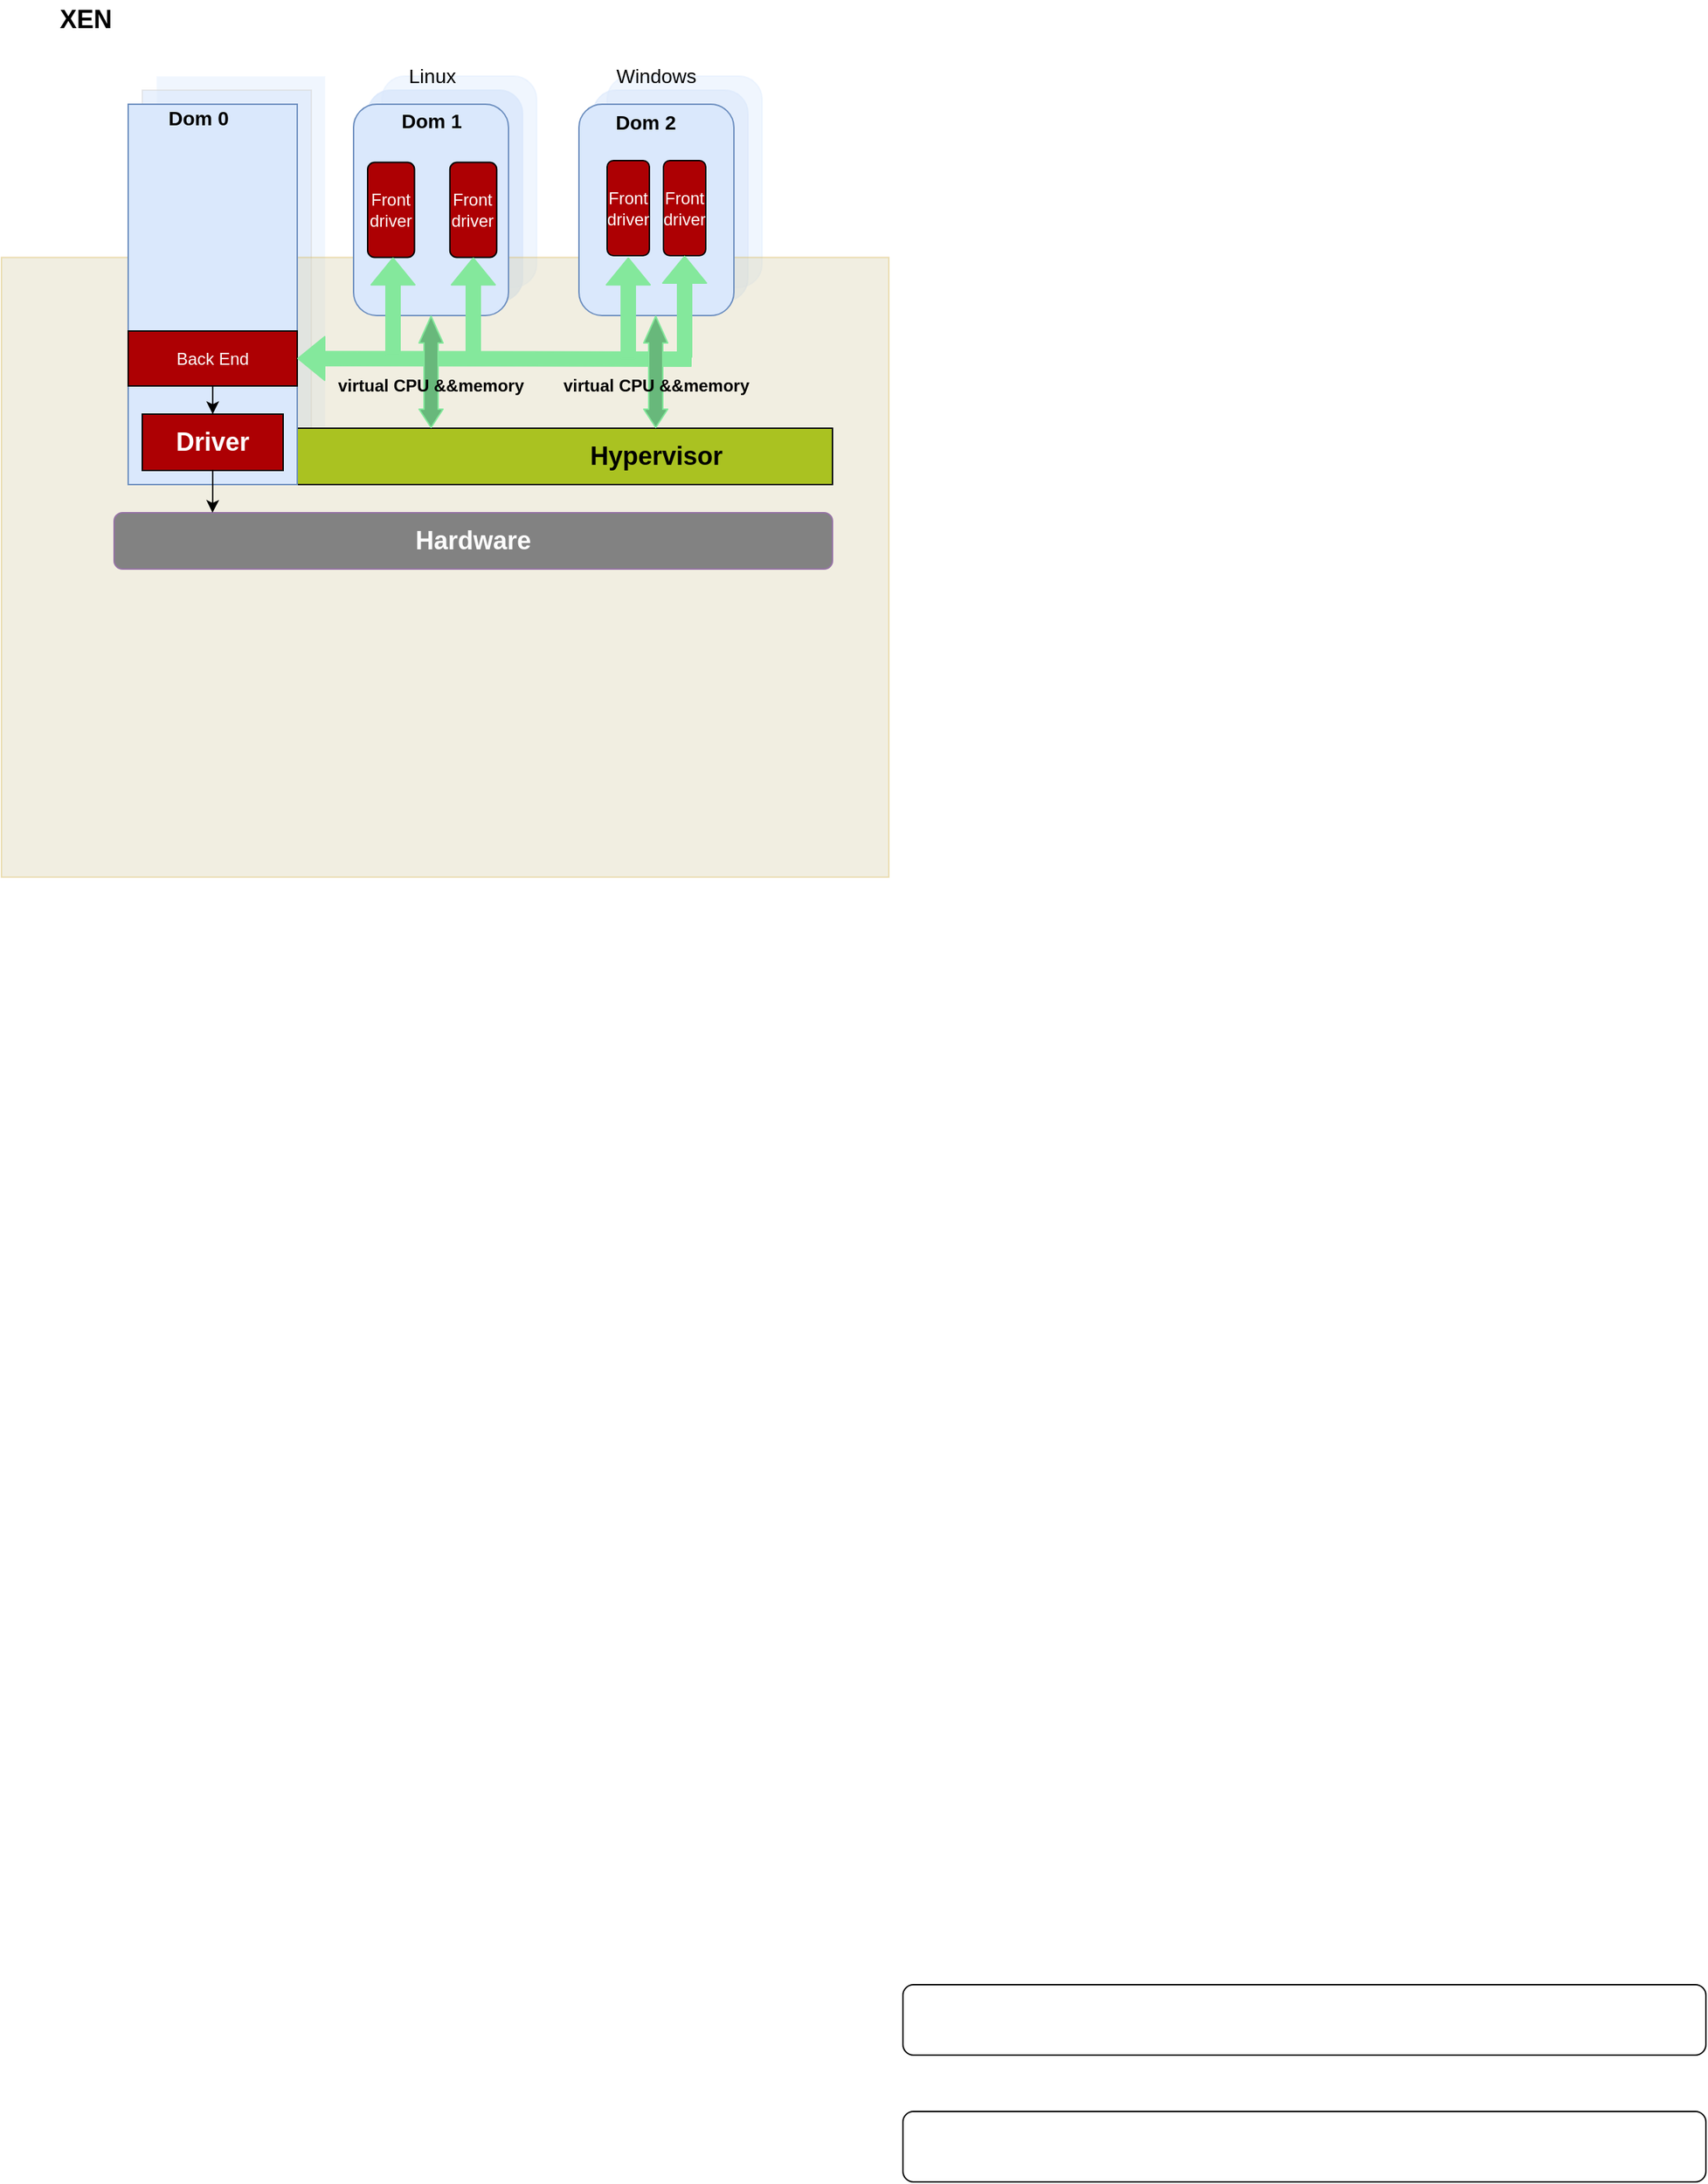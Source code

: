 <mxfile version="12.9.9" type="github"><diagram id="32UEekBCn8qYaojK6iJV" name="第 1 页"><mxGraphModel dx="946" dy="495" grid="1" gridSize="10" guides="1" tooltips="1" connect="1" arrows="1" fold="1" page="1" pageScale="1" pageWidth="3300" pageHeight="2339" math="0" shadow="0"><root><mxCell id="0"/><mxCell id="1" parent="0"/><mxCell id="HhgObJwQdk2SC-uS6xLr-49" value="" style="rounded=1;whiteSpace=wrap;html=1;fillColor=#dae8fc;strokeColor=#DAE8FC;opacity=40;" vertex="1" parent="1"><mxGeometry x="510" y="285" width="110" height="150" as="geometry"/></mxCell><mxCell id="HhgObJwQdk2SC-uS6xLr-48" value="" style="rounded=1;whiteSpace=wrap;html=1;fillColor=#dae8fc;strokeColor=#DAE8FC;opacity=60;" vertex="1" parent="1"><mxGeometry x="500" y="295" width="110" height="150" as="geometry"/></mxCell><mxCell id="HhgObJwQdk2SC-uS6xLr-47" value="" style="rounded=1;whiteSpace=wrap;html=1;fillColor=#dae8fc;strokeColor=#DAE8FC;opacity=40;" vertex="1" parent="1"><mxGeometry x="350" y="285" width="110" height="150" as="geometry"/></mxCell><mxCell id="HhgObJwQdk2SC-uS6xLr-46" value="" style="rounded=1;whiteSpace=wrap;html=1;fillColor=#dae8fc;strokeColor=#DAE8FC;opacity=80;" vertex="1" parent="1"><mxGeometry x="340" y="295" width="110" height="150" as="geometry"/></mxCell><mxCell id="HhgObJwQdk2SC-uS6xLr-44" value="" style="rounded=0;whiteSpace=wrap;html=1;fillColor=#DAE8FC;opacity=40;strokeColor=#FFFFFF;" vertex="1" parent="1"><mxGeometry x="190" y="285" width="120" height="270" as="geometry"/></mxCell><mxCell id="HhgObJwQdk2SC-uS6xLr-43" value="" style="rounded=0;whiteSpace=wrap;html=1;fillColor=#DAE8FC;opacity=60;strokeColor=#DBDBDB;" vertex="1" parent="1"><mxGeometry x="180" y="295" width="120" height="270" as="geometry"/></mxCell><mxCell id="HhgObJwQdk2SC-uS6xLr-42" value="" style="rounded=0;whiteSpace=wrap;html=1;shadow=0;glass=0;fillColor=#DCD5B4;opacity=40;strokeColor=#d6b656;" vertex="1" parent="1"><mxGeometry x="80" y="413.75" width="630" height="440" as="geometry"/></mxCell><mxCell id="HhgObJwQdk2SC-uS6xLr-1" value="&lt;font style=&quot;font-size: 18px&quot; color=&quot;#fcfcfc&quot;&gt;&lt;b&gt;Hardware&lt;/b&gt;&lt;/font&gt;" style="rounded=1;whiteSpace=wrap;html=1;fillColor=#828282;strokeColor=#9673a6;" vertex="1" parent="1"><mxGeometry x="160" y="595" width="510" height="40" as="geometry"/></mxCell><mxCell id="HhgObJwQdk2SC-uS6xLr-2" value="" style="rounded=0;whiteSpace=wrap;html=1;fillColor=#AAC221;" vertex="1" parent="1"><mxGeometry x="290" y="535" width="380" height="40" as="geometry"/></mxCell><mxCell id="HhgObJwQdk2SC-uS6xLr-4" value="&lt;font style=&quot;font-size: 18px&quot;&gt;&lt;b&gt;Hypervisor&lt;/b&gt;&lt;/font&gt;" style="text;html=1;strokeColor=none;fillColor=none;align=center;verticalAlign=middle;whiteSpace=wrap;rounded=0;" vertex="1" parent="1"><mxGeometry x="510" y="545" width="70" height="20" as="geometry"/></mxCell><mxCell id="HhgObJwQdk2SC-uS6xLr-8" value="" style="rounded=1;whiteSpace=wrap;html=1;fillColor=#dae8fc;strokeColor=#6c8ebf;" vertex="1" parent="1"><mxGeometry x="490" y="305" width="110" height="150" as="geometry"/></mxCell><mxCell id="HhgObJwQdk2SC-uS6xLr-9" value="" style="rounded=1;whiteSpace=wrap;html=1;fillColor=#dae8fc;strokeColor=#6c8ebf;" vertex="1" parent="1"><mxGeometry x="330" y="305" width="110" height="150" as="geometry"/></mxCell><mxCell id="HhgObJwQdk2SC-uS6xLr-10" value="" style="rounded=0;whiteSpace=wrap;html=1;fillColor=#dae8fc;strokeColor=#6c8ebf;" vertex="1" parent="1"><mxGeometry x="170" y="305" width="120" height="270" as="geometry"/></mxCell><mxCell id="HhgObJwQdk2SC-uS6xLr-52" style="edgeStyle=orthogonalEdgeStyle;rounded=0;orthogonalLoop=1;jettySize=auto;html=1;entryX=0.137;entryY=0;entryDx=0;entryDy=0;entryPerimeter=0;strokeColor=#000000;fillColor=#68B87B;" edge="1" parent="1" source="HhgObJwQdk2SC-uS6xLr-13" target="HhgObJwQdk2SC-uS6xLr-1"><mxGeometry relative="1" as="geometry"/></mxCell><mxCell id="HhgObJwQdk2SC-uS6xLr-13" value="&lt;font style=&quot;font-size: 18px&quot; color=&quot;#ffffff&quot;&gt;&lt;b&gt;Driver&lt;/b&gt;&lt;/font&gt;" style="rounded=0;whiteSpace=wrap;html=1;fillColor=#AD0003;" vertex="1" parent="1"><mxGeometry x="180" y="525" width="100" height="40" as="geometry"/></mxCell><mxCell id="HhgObJwQdk2SC-uS6xLr-51" style="edgeStyle=orthogonalEdgeStyle;rounded=0;orthogonalLoop=1;jettySize=auto;html=1;entryX=0.5;entryY=0;entryDx=0;entryDy=0;strokeColor=#000000;fillColor=#68B87B;" edge="1" parent="1" source="HhgObJwQdk2SC-uS6xLr-14" target="HhgObJwQdk2SC-uS6xLr-13"><mxGeometry relative="1" as="geometry"/></mxCell><mxCell id="HhgObJwQdk2SC-uS6xLr-14" value="&lt;font color=&quot;#fcfcfc&quot;&gt;Back End&lt;/font&gt;" style="rounded=0;whiteSpace=wrap;html=1;fillColor=#AD0003;" vertex="1" parent="1"><mxGeometry x="170" y="466" width="120" height="39" as="geometry"/></mxCell><mxCell id="HhgObJwQdk2SC-uS6xLr-15" value="&lt;font style=&quot;font-size: 14px&quot;&gt;&lt;b&gt;Dom 0&lt;/b&gt;&lt;/font&gt;" style="text;html=1;strokeColor=none;fillColor=none;align=center;verticalAlign=middle;whiteSpace=wrap;rounded=0;" vertex="1" parent="1"><mxGeometry x="190" y="305" width="60" height="20" as="geometry"/></mxCell><mxCell id="HhgObJwQdk2SC-uS6xLr-16" value="&lt;b style=&quot;font-size: 14px&quot;&gt;Dom 1&lt;/b&gt;" style="text;html=1;strokeColor=none;fillColor=none;align=center;verticalAlign=middle;whiteSpace=wrap;rounded=0;" vertex="1" parent="1"><mxGeometry x="358" y="307" width="55" height="20" as="geometry"/></mxCell><mxCell id="HhgObJwQdk2SC-uS6xLr-17" value="&lt;b style=&quot;font-size: 14px&quot;&gt;Dom 2&lt;/b&gt;" style="text;html=1;strokeColor=none;fillColor=none;align=center;verticalAlign=middle;whiteSpace=wrap;rounded=0;" vertex="1" parent="1"><mxGeometry x="510" y="308" width="55" height="20" as="geometry"/></mxCell><mxCell id="HhgObJwQdk2SC-uS6xLr-18" value="&lt;font style=&quot;font-size: 14px&quot;&gt;Linux&lt;/font&gt;" style="text;html=1;strokeColor=none;fillColor=none;align=center;verticalAlign=middle;whiteSpace=wrap;rounded=0;" vertex="1" parent="1"><mxGeometry x="365.5" y="275" width="40" height="20" as="geometry"/></mxCell><mxCell id="HhgObJwQdk2SC-uS6xLr-19" value="&lt;font style=&quot;font-size: 14px&quot;&gt;Windows&lt;/font&gt;" style="text;html=1;strokeColor=none;fillColor=none;align=center;verticalAlign=middle;whiteSpace=wrap;rounded=0;" vertex="1" parent="1"><mxGeometry x="525" y="275" width="40" height="20" as="geometry"/></mxCell><mxCell id="HhgObJwQdk2SC-uS6xLr-21" value="&lt;font color=&quot;#ffffff&quot;&gt;Front driver&lt;/font&gt;" style="rounded=1;whiteSpace=wrap;html=1;fillColor=#AD0003;" vertex="1" parent="1"><mxGeometry x="550" y="345" width="30" height="67.5" as="geometry"/></mxCell><mxCell id="HhgObJwQdk2SC-uS6xLr-22" value="&lt;font color=&quot;#ffffff&quot;&gt;Front driver&lt;/font&gt;" style="rounded=1;whiteSpace=wrap;html=1;fillColor=#AD0003;" vertex="1" parent="1"><mxGeometry x="340" y="346.25" width="33.25" height="67.5" as="geometry"/></mxCell><mxCell id="HhgObJwQdk2SC-uS6xLr-24" value="&lt;font color=&quot;#ffffff&quot;&gt;Front driver&lt;/font&gt;" style="rounded=1;whiteSpace=wrap;html=1;fillColor=#AD0003;" vertex="1" parent="1"><mxGeometry x="398.38" y="346.25" width="33.25" height="67.5" as="geometry"/></mxCell><mxCell id="HhgObJwQdk2SC-uS6xLr-25" value="&lt;font color=&quot;#ffffff&quot;&gt;Front driver&lt;/font&gt;" style="rounded=1;whiteSpace=wrap;html=1;fillColor=#AD0003;" vertex="1" parent="1"><mxGeometry x="510" y="345" width="30" height="67.5" as="geometry"/></mxCell><mxCell id="HhgObJwQdk2SC-uS6xLr-26" value="" style="shape=flexArrow;endArrow=classic;html=1;entryX=1;entryY=0.5;entryDx=0;entryDy=0;strokeColor=#84E89C;fillColor=#84E89C;" edge="1" parent="1" target="HhgObJwQdk2SC-uS6xLr-14"><mxGeometry width="50" height="50" relative="1" as="geometry"><mxPoint x="570" y="486" as="sourcePoint"/><mxPoint x="365.5" y="475" as="targetPoint"/></mxGeometry></mxCell><mxCell id="HhgObJwQdk2SC-uS6xLr-27" value="" style="shape=flexArrow;endArrow=classic;html=1;entryX=0.5;entryY=1;entryDx=0;entryDy=0;strokeColor=#84E89C;fillColor=#84E89C;" edge="1" parent="1" target="HhgObJwQdk2SC-uS6xLr-21"><mxGeometry width="50" height="50" relative="1" as="geometry"><mxPoint x="565" y="485" as="sourcePoint"/><mxPoint x="575" y="435" as="targetPoint"/></mxGeometry></mxCell><mxCell id="HhgObJwQdk2SC-uS6xLr-28" value="" style="shape=flexArrow;endArrow=classic;html=1;entryX=0.5;entryY=1;entryDx=0;entryDy=0;fillColor=#84E89C;strokeColor=#84E89C;" edge="1" parent="1"><mxGeometry width="50" height="50" relative="1" as="geometry"><mxPoint x="525" y="486.25" as="sourcePoint"/><mxPoint x="525" y="413.75" as="targetPoint"/></mxGeometry></mxCell><mxCell id="HhgObJwQdk2SC-uS6xLr-30" value="" style="shape=flexArrow;endArrow=classic;html=1;entryX=0.5;entryY=1;entryDx=0;entryDy=0;fillColor=#84E89C;strokeColor=#84E89C;" edge="1" parent="1" target="HhgObJwQdk2SC-uS6xLr-24"><mxGeometry width="50" height="50" relative="1" as="geometry"><mxPoint x="415" y="485" as="sourcePoint"/><mxPoint x="420" y="415" as="targetPoint"/></mxGeometry></mxCell><mxCell id="HhgObJwQdk2SC-uS6xLr-31" value="" style="shape=flexArrow;endArrow=classic;html=1;fillColor=#84E89C;strokeColor=#84E89C;" edge="1" parent="1"><mxGeometry width="50" height="50" relative="1" as="geometry"><mxPoint x="358" y="483.75" as="sourcePoint"/><mxPoint x="358" y="413.75" as="targetPoint"/></mxGeometry></mxCell><mxCell id="HhgObJwQdk2SC-uS6xLr-32" value="" style="shape=flexArrow;endArrow=classic;startArrow=classic;html=1;strokeColor=#84E89C;fillColor=#68B87B;startWidth=6;endWidth=6;startSize=4;endSize=6;exitX=0.25;exitY=0;exitDx=0;exitDy=0;" edge="1" parent="1" source="HhgObJwQdk2SC-uS6xLr-2"><mxGeometry width="50" height="50" relative="1" as="geometry"><mxPoint x="385" y="532" as="sourcePoint"/><mxPoint x="385" y="455" as="targetPoint"/></mxGeometry></mxCell><mxCell id="HhgObJwQdk2SC-uS6xLr-34" value="" style="shape=flexArrow;endArrow=classic;startArrow=classic;html=1;strokeColor=#84E89C;fillColor=#68B87B;startWidth=6;endWidth=6;startSize=4;endSize=6;exitX=0.25;exitY=0;exitDx=0;exitDy=0;" edge="1" parent="1"><mxGeometry width="50" height="50" relative="1" as="geometry"><mxPoint x="544.5" y="535" as="sourcePoint"/><mxPoint x="544.5" y="455" as="targetPoint"/></mxGeometry></mxCell><mxCell id="HhgObJwQdk2SC-uS6xLr-37" value="&lt;b&gt;virtual CPU &amp;amp;&amp;amp;memory&lt;/b&gt;" style="text;html=1;strokeColor=none;fillColor=none;align=center;verticalAlign=middle;whiteSpace=wrap;rounded=0;" vertex="1" parent="1"><mxGeometry x="310" y="495" width="150" height="20" as="geometry"/></mxCell><mxCell id="HhgObJwQdk2SC-uS6xLr-38" value="&lt;b&gt;virtual CPU &amp;amp;&amp;amp;memory&lt;/b&gt;" style="text;html=1;strokeColor=none;fillColor=none;align=center;verticalAlign=middle;whiteSpace=wrap;rounded=0;" vertex="1" parent="1"><mxGeometry x="470" y="495" width="150" height="20" as="geometry"/></mxCell><mxCell id="HhgObJwQdk2SC-uS6xLr-50" value="&lt;b&gt;&lt;font style=&quot;font-size: 18px&quot;&gt;XEN&lt;/font&gt;&lt;/b&gt;" style="text;html=1;strokeColor=none;fillColor=none;align=center;verticalAlign=middle;whiteSpace=wrap;rounded=0;shadow=1;glass=0;opacity=40;" vertex="1" parent="1"><mxGeometry x="120" y="235" width="40" height="20" as="geometry"/></mxCell><mxCell id="HhgObJwQdk2SC-uS6xLr-54" value="" style="rounded=1;whiteSpace=wrap;html=1;shadow=0;glass=0;strokeColor=#000000;fillColor=none;" vertex="1" parent="1"><mxGeometry x="720" y="1730" width="570" height="50" as="geometry"/></mxCell><mxCell id="HhgObJwQdk2SC-uS6xLr-56" value="" style="rounded=1;whiteSpace=wrap;html=1;shadow=0;glass=0;strokeColor=#000000;fillColor=none;" vertex="1" parent="1"><mxGeometry x="720" y="1640" width="570" height="50" as="geometry"/></mxCell></root></mxGraphModel></diagram></mxfile>